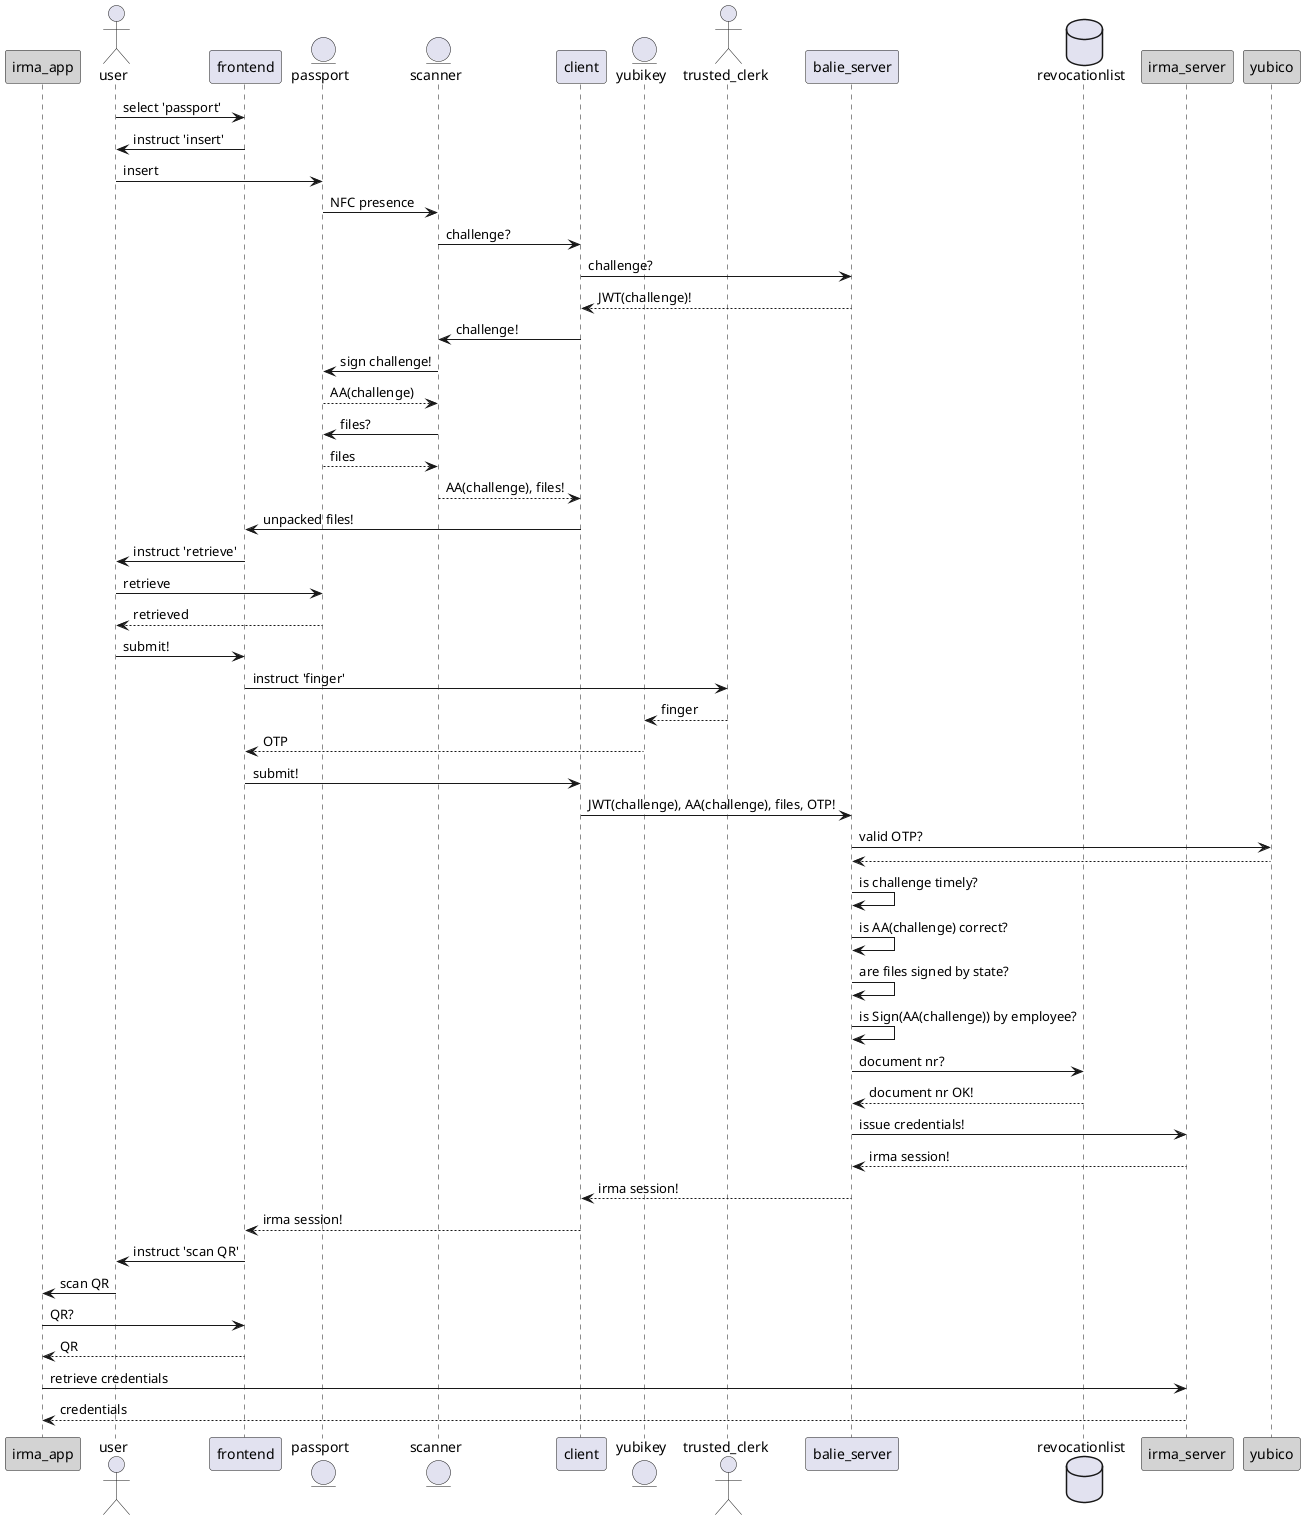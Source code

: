 @startuml
participant irma_app #lightgray
actor user
participant frontend
entity passport
entity scanner
participant client
entity yubikey
actor trusted_clerk
participant balie_server
database revocationlist
participant irma_server #lightgray
participant yubico #lightgray


user->frontend: select 'passport'
frontend->user: instruct 'insert'
user->passport: insert
passport->scanner: NFC presence
scanner->client: challenge?
client->balie_server: challenge?
client<--balie_server: JWT(challenge)!
client->scanner: challenge!
scanner->passport: sign challenge!
scanner<--passport: AA(challenge)
scanner->passport: files?
scanner<--passport: files
client<--scanner: AA(challenge), files!
client->frontend: unpacked files!
frontend->user: instruct 'retrieve'
user->passport: retrieve
user<--passport: retrieved
user->frontend: submit!
frontend->trusted_clerk: instruct 'finger'
yubikey<--trusted_clerk: finger
frontend<--yubikey: OTP
frontend->client: submit!
client->balie_server: JWT(challenge), AA(challenge), files, OTP!
balie_server->yubico: valid OTP?
balie_server<--yubico: 
balie_server->balie_server: is challenge timely?
balie_server->balie_server: is AA(challenge) correct?
balie_server->balie_server: are files signed by state?
balie_server->balie_server: is Sign(AA(challenge)) by employee?
balie_server->revocationlist: document nr?
balie_server<--revocationlist: document nr OK!
balie_server->irma_server: issue credentials!
balie_server<--irma_server: irma session!
client<--balie_server: irma session!
frontend<--client: irma session!
frontend->user: instruct 'scan QR'
user->irma_app: scan QR
irma_app->frontend: QR?
irma_app<--frontend: QR
irma_app->irma_server: retrieve credentials
irma_app<--irma_server: credentials
@enduml